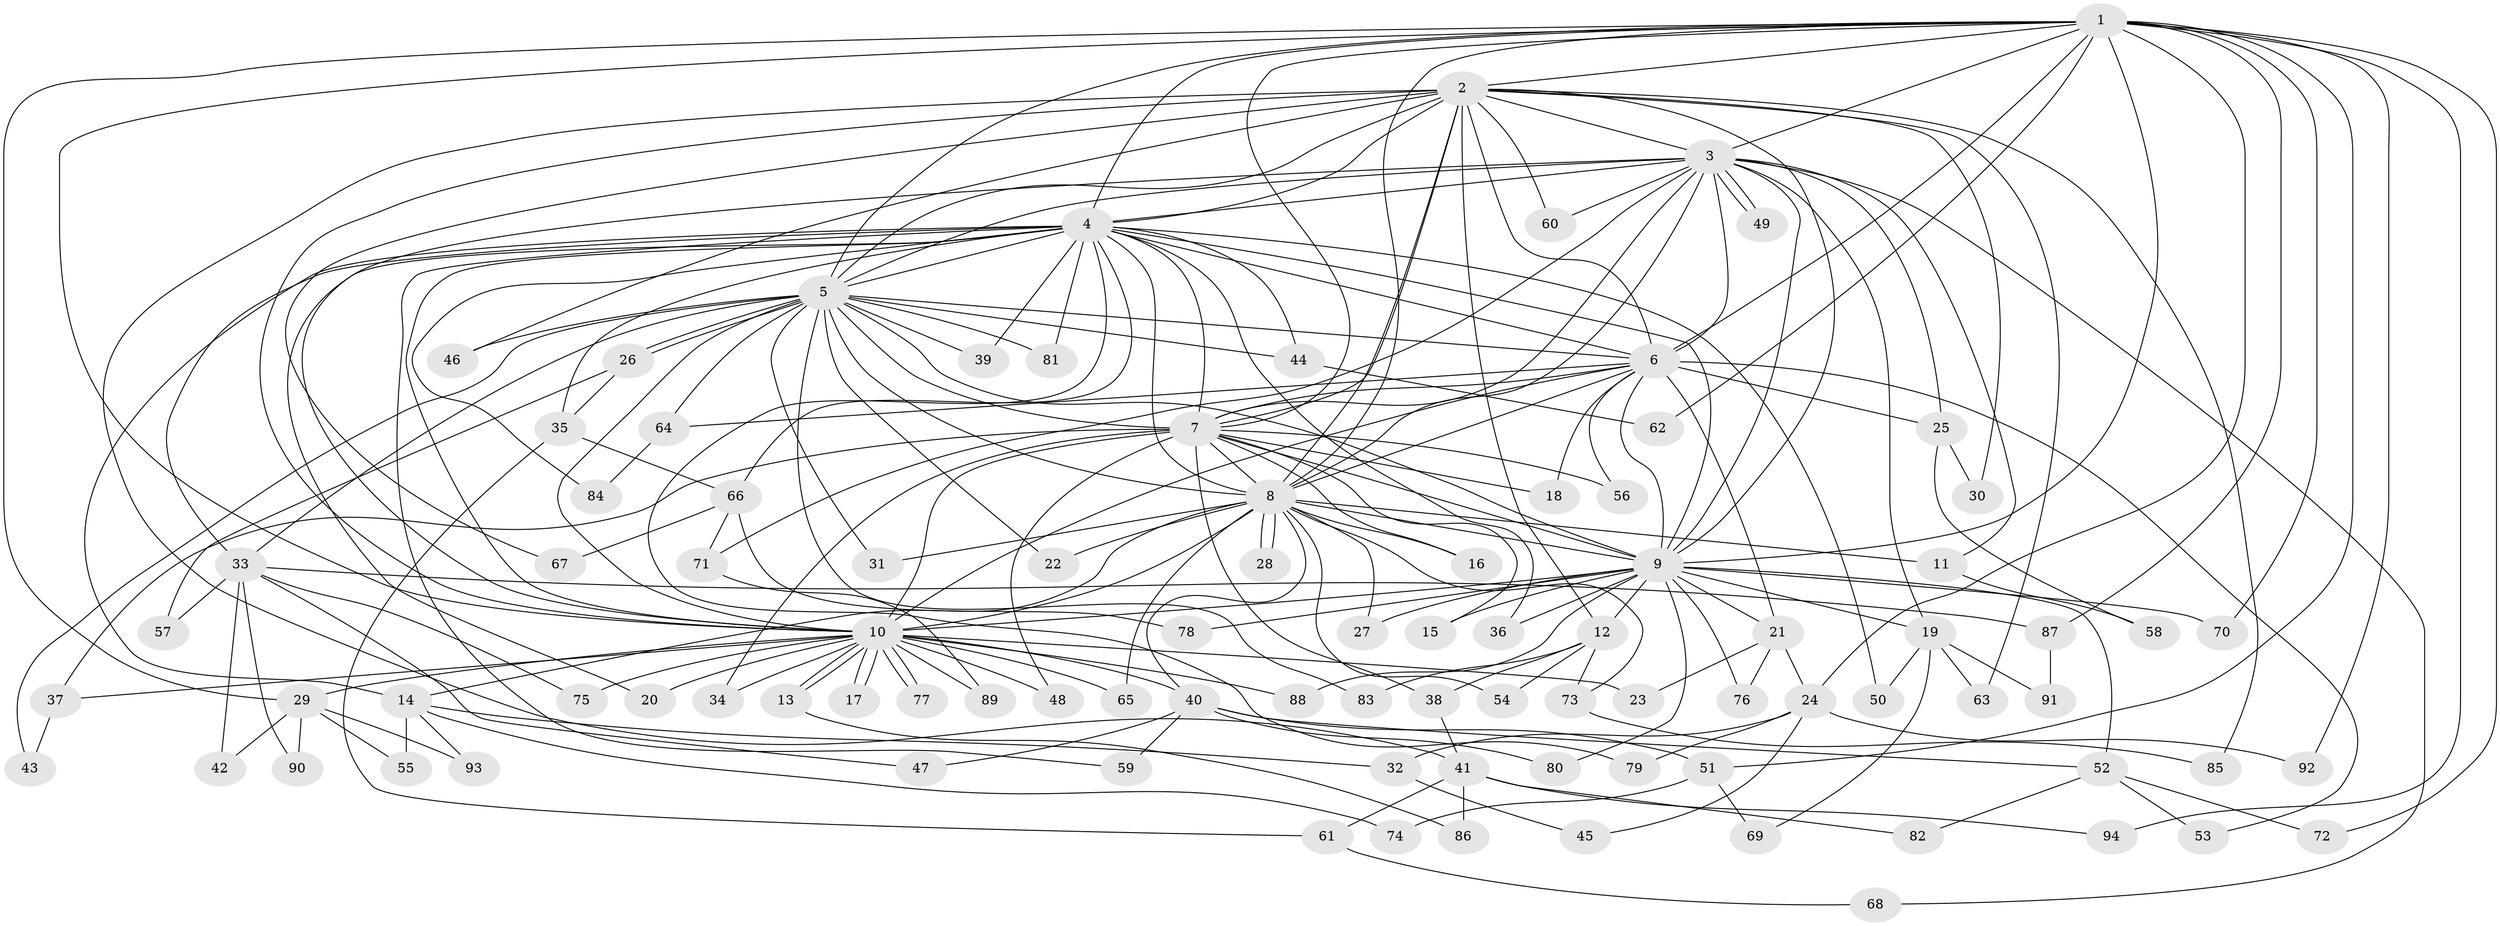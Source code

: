 // Generated by graph-tools (version 1.1) at 2025/46/03/09/25 04:46:10]
// undirected, 94 vertices, 213 edges
graph export_dot {
graph [start="1"]
  node [color=gray90,style=filled];
  1;
  2;
  3;
  4;
  5;
  6;
  7;
  8;
  9;
  10;
  11;
  12;
  13;
  14;
  15;
  16;
  17;
  18;
  19;
  20;
  21;
  22;
  23;
  24;
  25;
  26;
  27;
  28;
  29;
  30;
  31;
  32;
  33;
  34;
  35;
  36;
  37;
  38;
  39;
  40;
  41;
  42;
  43;
  44;
  45;
  46;
  47;
  48;
  49;
  50;
  51;
  52;
  53;
  54;
  55;
  56;
  57;
  58;
  59;
  60;
  61;
  62;
  63;
  64;
  65;
  66;
  67;
  68;
  69;
  70;
  71;
  72;
  73;
  74;
  75;
  76;
  77;
  78;
  79;
  80;
  81;
  82;
  83;
  84;
  85;
  86;
  87;
  88;
  89;
  90;
  91;
  92;
  93;
  94;
  1 -- 2;
  1 -- 3;
  1 -- 4;
  1 -- 5;
  1 -- 6;
  1 -- 7;
  1 -- 8;
  1 -- 9;
  1 -- 10;
  1 -- 24;
  1 -- 29;
  1 -- 51;
  1 -- 62;
  1 -- 70;
  1 -- 72;
  1 -- 87;
  1 -- 92;
  1 -- 94;
  2 -- 3;
  2 -- 4;
  2 -- 5;
  2 -- 6;
  2 -- 7;
  2 -- 8;
  2 -- 9;
  2 -- 10;
  2 -- 12;
  2 -- 30;
  2 -- 41;
  2 -- 46;
  2 -- 60;
  2 -- 63;
  2 -- 67;
  2 -- 85;
  3 -- 4;
  3 -- 5;
  3 -- 6;
  3 -- 7;
  3 -- 8;
  3 -- 9;
  3 -- 10;
  3 -- 11;
  3 -- 19;
  3 -- 25;
  3 -- 49;
  3 -- 49;
  3 -- 60;
  3 -- 68;
  3 -- 71;
  4 -- 5;
  4 -- 6;
  4 -- 7;
  4 -- 8;
  4 -- 9;
  4 -- 10;
  4 -- 14;
  4 -- 20;
  4 -- 33;
  4 -- 35;
  4 -- 36;
  4 -- 39;
  4 -- 44;
  4 -- 50;
  4 -- 59;
  4 -- 66;
  4 -- 79;
  4 -- 81;
  4 -- 84;
  5 -- 6;
  5 -- 7;
  5 -- 8;
  5 -- 9;
  5 -- 10;
  5 -- 22;
  5 -- 26;
  5 -- 26;
  5 -- 31;
  5 -- 33;
  5 -- 39;
  5 -- 43;
  5 -- 44;
  5 -- 46;
  5 -- 64;
  5 -- 81;
  5 -- 83;
  6 -- 7;
  6 -- 8;
  6 -- 9;
  6 -- 10;
  6 -- 18;
  6 -- 21;
  6 -- 25;
  6 -- 53;
  6 -- 56;
  6 -- 64;
  7 -- 8;
  7 -- 9;
  7 -- 10;
  7 -- 15;
  7 -- 16;
  7 -- 18;
  7 -- 34;
  7 -- 37;
  7 -- 38;
  7 -- 48;
  7 -- 56;
  8 -- 9;
  8 -- 10;
  8 -- 11;
  8 -- 14;
  8 -- 16;
  8 -- 22;
  8 -- 27;
  8 -- 28;
  8 -- 28;
  8 -- 31;
  8 -- 40;
  8 -- 54;
  8 -- 65;
  8 -- 73;
  9 -- 10;
  9 -- 12;
  9 -- 15;
  9 -- 19;
  9 -- 21;
  9 -- 27;
  9 -- 36;
  9 -- 52;
  9 -- 70;
  9 -- 76;
  9 -- 78;
  9 -- 80;
  9 -- 88;
  10 -- 13;
  10 -- 13;
  10 -- 17;
  10 -- 17;
  10 -- 20;
  10 -- 23;
  10 -- 29;
  10 -- 34;
  10 -- 37;
  10 -- 40;
  10 -- 48;
  10 -- 65;
  10 -- 75;
  10 -- 77;
  10 -- 77;
  10 -- 88;
  10 -- 89;
  11 -- 58;
  12 -- 38;
  12 -- 54;
  12 -- 73;
  12 -- 83;
  13 -- 86;
  14 -- 32;
  14 -- 55;
  14 -- 74;
  14 -- 93;
  19 -- 50;
  19 -- 63;
  19 -- 69;
  19 -- 91;
  21 -- 23;
  21 -- 24;
  21 -- 76;
  24 -- 32;
  24 -- 45;
  24 -- 79;
  24 -- 92;
  25 -- 30;
  25 -- 58;
  26 -- 35;
  26 -- 57;
  29 -- 42;
  29 -- 55;
  29 -- 90;
  29 -- 93;
  32 -- 45;
  33 -- 42;
  33 -- 47;
  33 -- 57;
  33 -- 75;
  33 -- 87;
  33 -- 90;
  35 -- 61;
  35 -- 66;
  37 -- 43;
  38 -- 41;
  40 -- 47;
  40 -- 51;
  40 -- 52;
  40 -- 59;
  40 -- 80;
  41 -- 61;
  41 -- 82;
  41 -- 86;
  41 -- 94;
  44 -- 62;
  51 -- 69;
  51 -- 74;
  52 -- 53;
  52 -- 72;
  52 -- 82;
  61 -- 68;
  64 -- 84;
  66 -- 67;
  66 -- 71;
  66 -- 78;
  71 -- 89;
  73 -- 85;
  87 -- 91;
}
